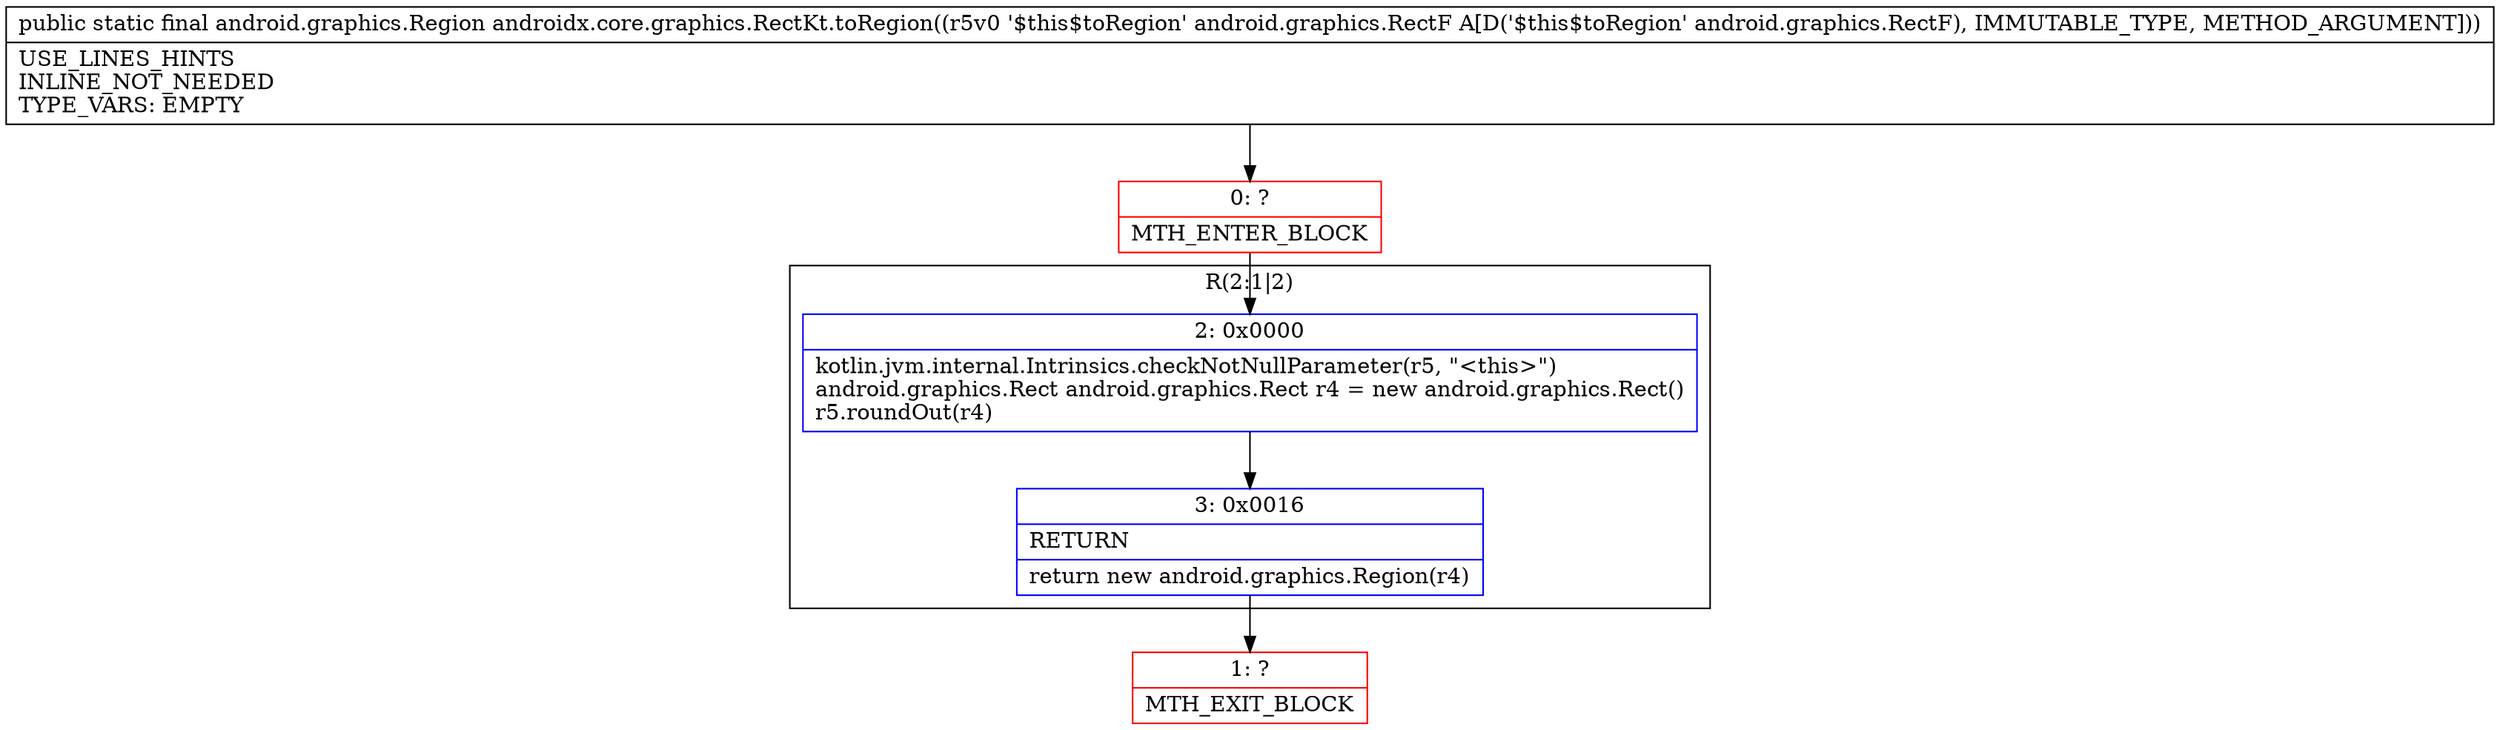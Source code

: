 digraph "CFG forandroidx.core.graphics.RectKt.toRegion(Landroid\/graphics\/RectF;)Landroid\/graphics\/Region;" {
subgraph cluster_Region_51640735 {
label = "R(2:1|2)";
node [shape=record,color=blue];
Node_2 [shape=record,label="{2\:\ 0x0000|kotlin.jvm.internal.Intrinsics.checkNotNullParameter(r5, \"\<this\>\")\landroid.graphics.Rect android.graphics.Rect r4 = new android.graphics.Rect()\lr5.roundOut(r4)\l}"];
Node_3 [shape=record,label="{3\:\ 0x0016|RETURN\l|return new android.graphics.Region(r4)\l}"];
}
Node_0 [shape=record,color=red,label="{0\:\ ?|MTH_ENTER_BLOCK\l}"];
Node_1 [shape=record,color=red,label="{1\:\ ?|MTH_EXIT_BLOCK\l}"];
MethodNode[shape=record,label="{public static final android.graphics.Region androidx.core.graphics.RectKt.toRegion((r5v0 '$this$toRegion' android.graphics.RectF A[D('$this$toRegion' android.graphics.RectF), IMMUTABLE_TYPE, METHOD_ARGUMENT]))  | USE_LINES_HINTS\lINLINE_NOT_NEEDED\lTYPE_VARS: EMPTY\l}"];
MethodNode -> Node_0;Node_2 -> Node_3;
Node_3 -> Node_1;
Node_0 -> Node_2;
}

